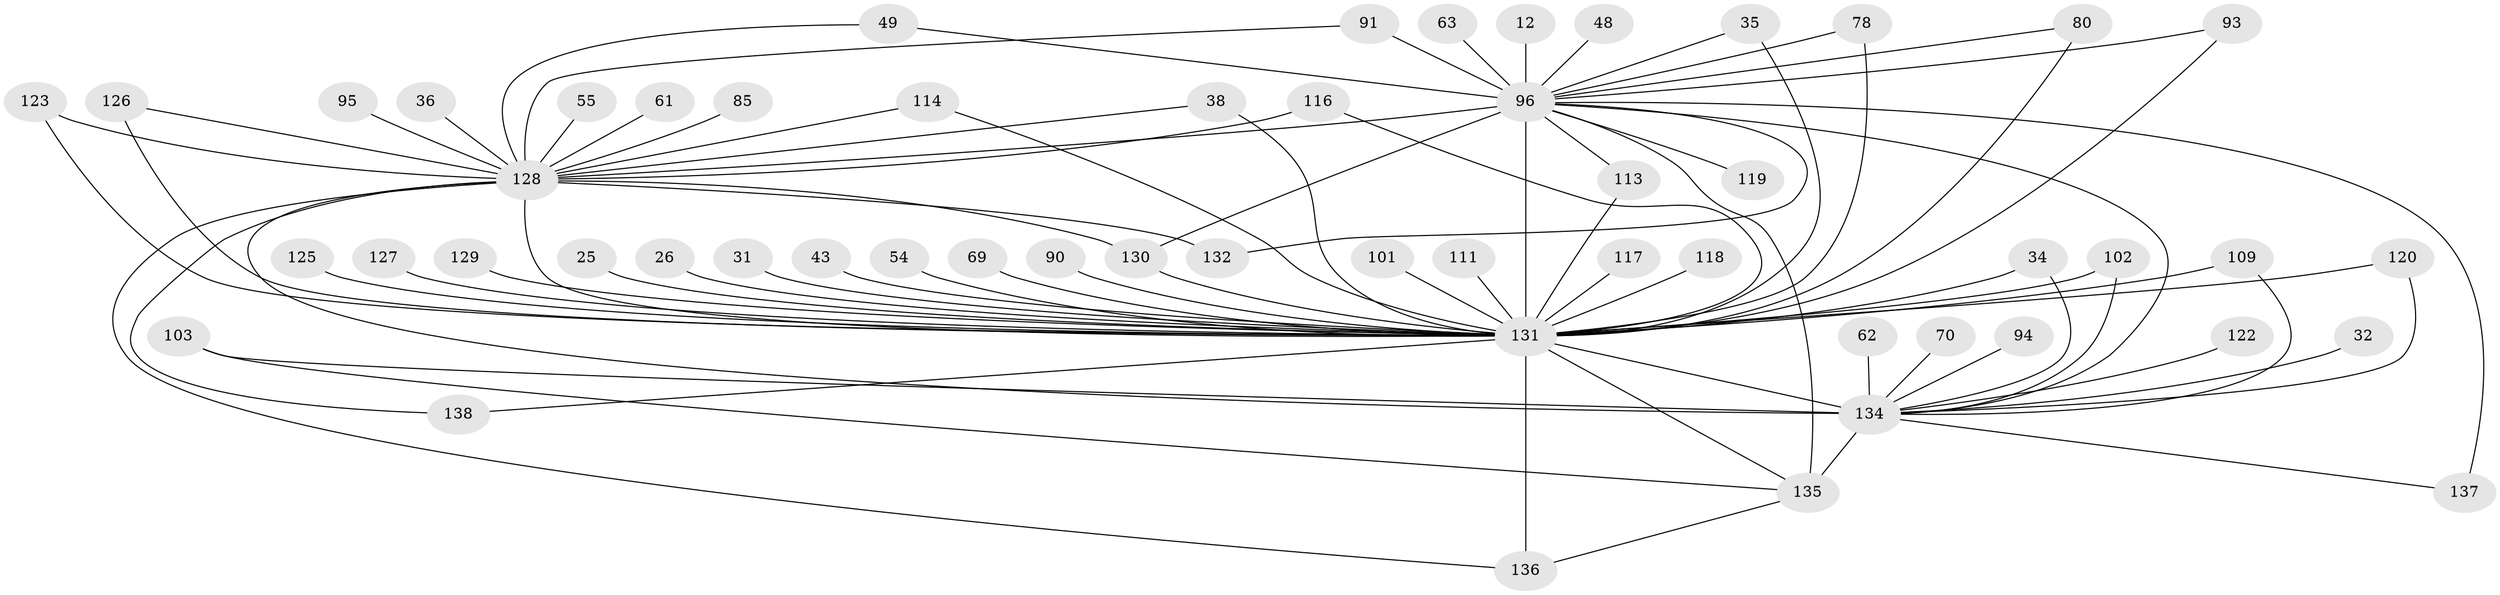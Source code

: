 // original degree distribution, {24: 0.028985507246376812, 26: 0.014492753623188406, 40: 0.007246376811594203, 30: 0.007246376811594203, 20: 0.007246376811594203, 15: 0.007246376811594203, 4: 0.10144927536231885, 2: 0.5579710144927537, 5: 0.021739130434782608, 11: 0.007246376811594203, 7: 0.014492753623188406, 3: 0.21014492753623187, 6: 0.014492753623188406}
// Generated by graph-tools (version 1.1) at 2025/46/03/04/25 21:46:26]
// undirected, 55 vertices, 83 edges
graph export_dot {
graph [start="1"]
  node [color=gray90,style=filled];
  12;
  25;
  26;
  31;
  32;
  34;
  35;
  36;
  38;
  43;
  48;
  49;
  54 [super="+50"];
  55;
  61;
  62;
  63;
  69;
  70 [super="+60"];
  78;
  80;
  85 [super="+18"];
  90 [super="+28"];
  91 [super="+47"];
  93;
  94 [super="+81"];
  95;
  96 [super="+58+59+66+92"];
  101;
  102;
  103 [super="+73"];
  109 [super="+106"];
  111 [super="+108"];
  113;
  114 [super="+98"];
  116;
  117;
  118;
  119;
  120 [super="+13+89"];
  122;
  123;
  125;
  126 [super="+22+29+104"];
  127;
  128 [super="+99+67+52"];
  129;
  130 [super="+79+124+121+100"];
  131 [super="+15+5+64+107"];
  132;
  134 [super="+68+87+74+84+110+8"];
  135 [super="+21+133+39+57+112"];
  136 [super="+75"];
  137 [super="+115"];
  138;
  12 -- 96 [weight=2];
  25 -- 131 [weight=2];
  26 -- 131;
  31 -- 131 [weight=2];
  32 -- 134;
  34 -- 131;
  34 -- 134;
  35 -- 131;
  35 -- 96;
  36 -- 128 [weight=2];
  38 -- 131;
  38 -- 128;
  43 -- 131 [weight=2];
  48 -- 96;
  49 -- 96;
  49 -- 128;
  54 -- 131 [weight=2];
  55 -- 128 [weight=2];
  61 -- 128;
  62 -- 134 [weight=2];
  63 -- 96;
  69 -- 131 [weight=2];
  70 -- 134 [weight=2];
  78 -- 131;
  78 -- 96;
  80 -- 131;
  80 -- 96;
  85 -- 128 [weight=4];
  90 -- 131 [weight=3];
  91 -- 128;
  91 -- 96 [weight=2];
  93 -- 131;
  93 -- 96;
  94 -- 134 [weight=3];
  95 -- 128 [weight=2];
  96 -- 131 [weight=20];
  96 -- 132;
  96 -- 113;
  96 -- 119 [weight=2];
  96 -- 134 [weight=12];
  96 -- 128 [weight=8];
  96 -- 130 [weight=4];
  96 -- 135 [weight=4];
  96 -- 137 [weight=2];
  101 -- 131 [weight=2];
  102 -- 131;
  102 -- 134;
  103 -- 135;
  103 -- 134 [weight=2];
  109 -- 131 [weight=2];
  109 -- 134;
  111 -- 131 [weight=3];
  113 -- 131;
  114 -- 131 [weight=2];
  114 -- 128 [weight=2];
  116 -- 131;
  116 -- 128;
  117 -- 131 [weight=2];
  118 -- 131 [weight=2];
  120 -- 131;
  120 -- 134 [weight=3];
  122 -- 134 [weight=2];
  123 -- 131;
  123 -- 128;
  125 -- 131 [weight=2];
  126 -- 131 [weight=4];
  126 -- 128;
  127 -- 131 [weight=2];
  128 -- 131 [weight=9];
  128 -- 130 [weight=4];
  128 -- 132;
  128 -- 138;
  128 -- 134 [weight=9];
  128 -- 136;
  129 -- 131 [weight=2];
  130 -- 131 [weight=2];
  131 -- 138;
  131 -- 134 [weight=19];
  131 -- 136 [weight=2];
  131 -- 135 [weight=2];
  134 -- 137;
  134 -- 135 [weight=2];
  135 -- 136;
}
